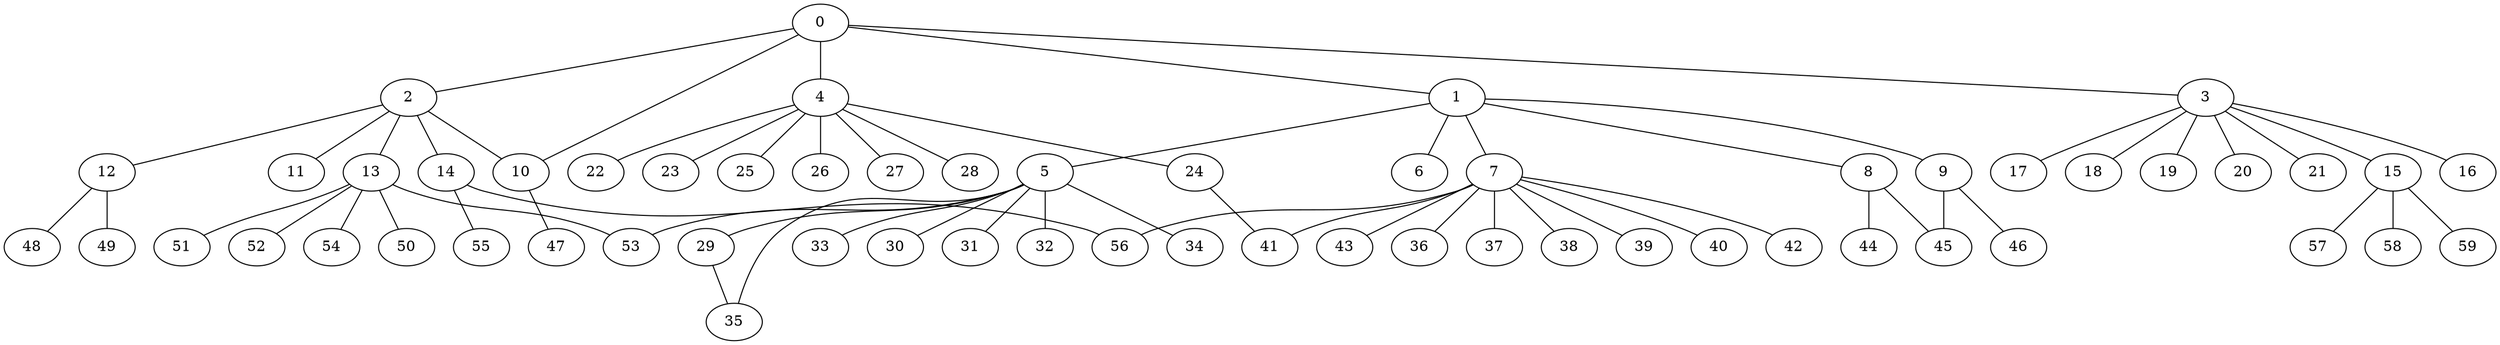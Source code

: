 
graph graphname {
    0 -- 1
0 -- 2
0 -- 3
0 -- 4
0 -- 10
1 -- 5
1 -- 6
1 -- 7
1 -- 8
1 -- 9
2 -- 10
2 -- 11
2 -- 12
2 -- 13
2 -- 14
3 -- 15
3 -- 16
3 -- 17
3 -- 18
3 -- 19
3 -- 20
3 -- 21
4 -- 22
4 -- 23
4 -- 24
4 -- 25
4 -- 26
4 -- 27
4 -- 28
5 -- 32
5 -- 34
5 -- 35
5 -- 33
5 -- 29
5 -- 30
5 -- 31
5 -- 53
7 -- 36
7 -- 37
7 -- 38
7 -- 39
7 -- 40
7 -- 41
7 -- 42
7 -- 43
7 -- 56
8 -- 44
8 -- 45
9 -- 45
9 -- 46
10 -- 47
12 -- 48
12 -- 49
13 -- 50
13 -- 51
13 -- 52
13 -- 53
13 -- 54
14 -- 56
14 -- 55
15 -- 57
15 -- 58
15 -- 59
24 -- 41
29 -- 35

}

